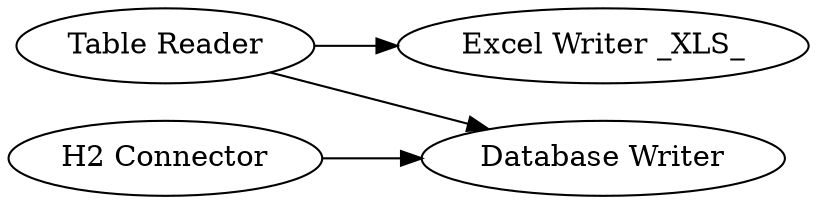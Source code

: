digraph {
	1 -> 2
	4 -> 5
	1 -> 5
	1 [label="Table Reader"]
	4 [label="H2 Connector"]
	5 [label="Database Writer"]
	2 [label="Excel Writer _XLS_"]
	rankdir=LR
}
